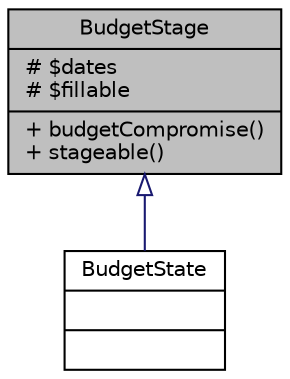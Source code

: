 digraph "BudgetStage"
{
 // LATEX_PDF_SIZE
  bgcolor="transparent";
  edge [fontname="Helvetica",fontsize="10",labelfontname="Helvetica",labelfontsize="10"];
  node [fontname="Helvetica",fontsize="10",shape=record];
  Node1 [label="{BudgetStage\n|# $dates\l# $fillable\l|+ budgetCompromise()\l+ stageable()\l}",height=0.2,width=0.4,color="black", fillcolor="grey75", style="filled", fontcolor="black",tooltip="Datos de las etapas presupuestarias."];
  Node1 -> Node2 [dir="back",color="midnightblue",fontsize="10",style="solid",arrowtail="onormal",fontname="Helvetica"];
  Node2 [label="{BudgetState\n||}",height=0.2,width=0.4,color="black",URL="$dc/d02/classModules_1_1Purchase_1_1Models_1_1BudgetState.html",tooltip="Extension de la clase BudgetState del modulo de presupuesto."];
}
